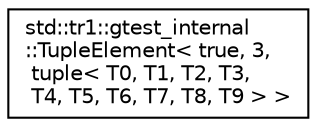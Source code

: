 digraph "类继承关系图"
{
  edge [fontname="Helvetica",fontsize="10",labelfontname="Helvetica",labelfontsize="10"];
  node [fontname="Helvetica",fontsize="10",shape=record];
  rankdir="LR";
  Node0 [label="std::tr1::gtest_internal\l::TupleElement\< true, 3,\l tuple\< T0, T1, T2, T3,\l T4, T5, T6, T7, T8, T9 \> \>",height=0.2,width=0.4,color="black", fillcolor="white", style="filled",URL="$structstd_1_1tr1_1_1gtest__internal_1_1_tuple_element_3_01true_00_013_00_01tuple_3_01_t0_00_01_t4434e956ae89e1f29cc88ddf864b3891.html"];
}
